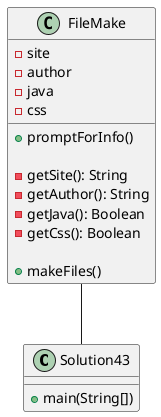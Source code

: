 @startuml

class Solution43
{
    +main(String[])
    'calls promptForInfo()
    'calls makeFiles()
}

class FileMake
{
    -site
    -author
    -java
    -css

    +promptForInfo()
    'prompts for site, author, java, and css
    'sets the value for the class variables

    -getSite(): String
    'returns site string
    -getAuthor(): String
    'returns author string
    -getJava(): Boolean
    'returns true or false depending on y or n
    -getCss(): Boolean
    'returns true or false depending on y or n

    +makeFiles()
    'makes folders using the information given from user
    'makes file using the information given from user
}

FileMake -- Solution43

@enduml